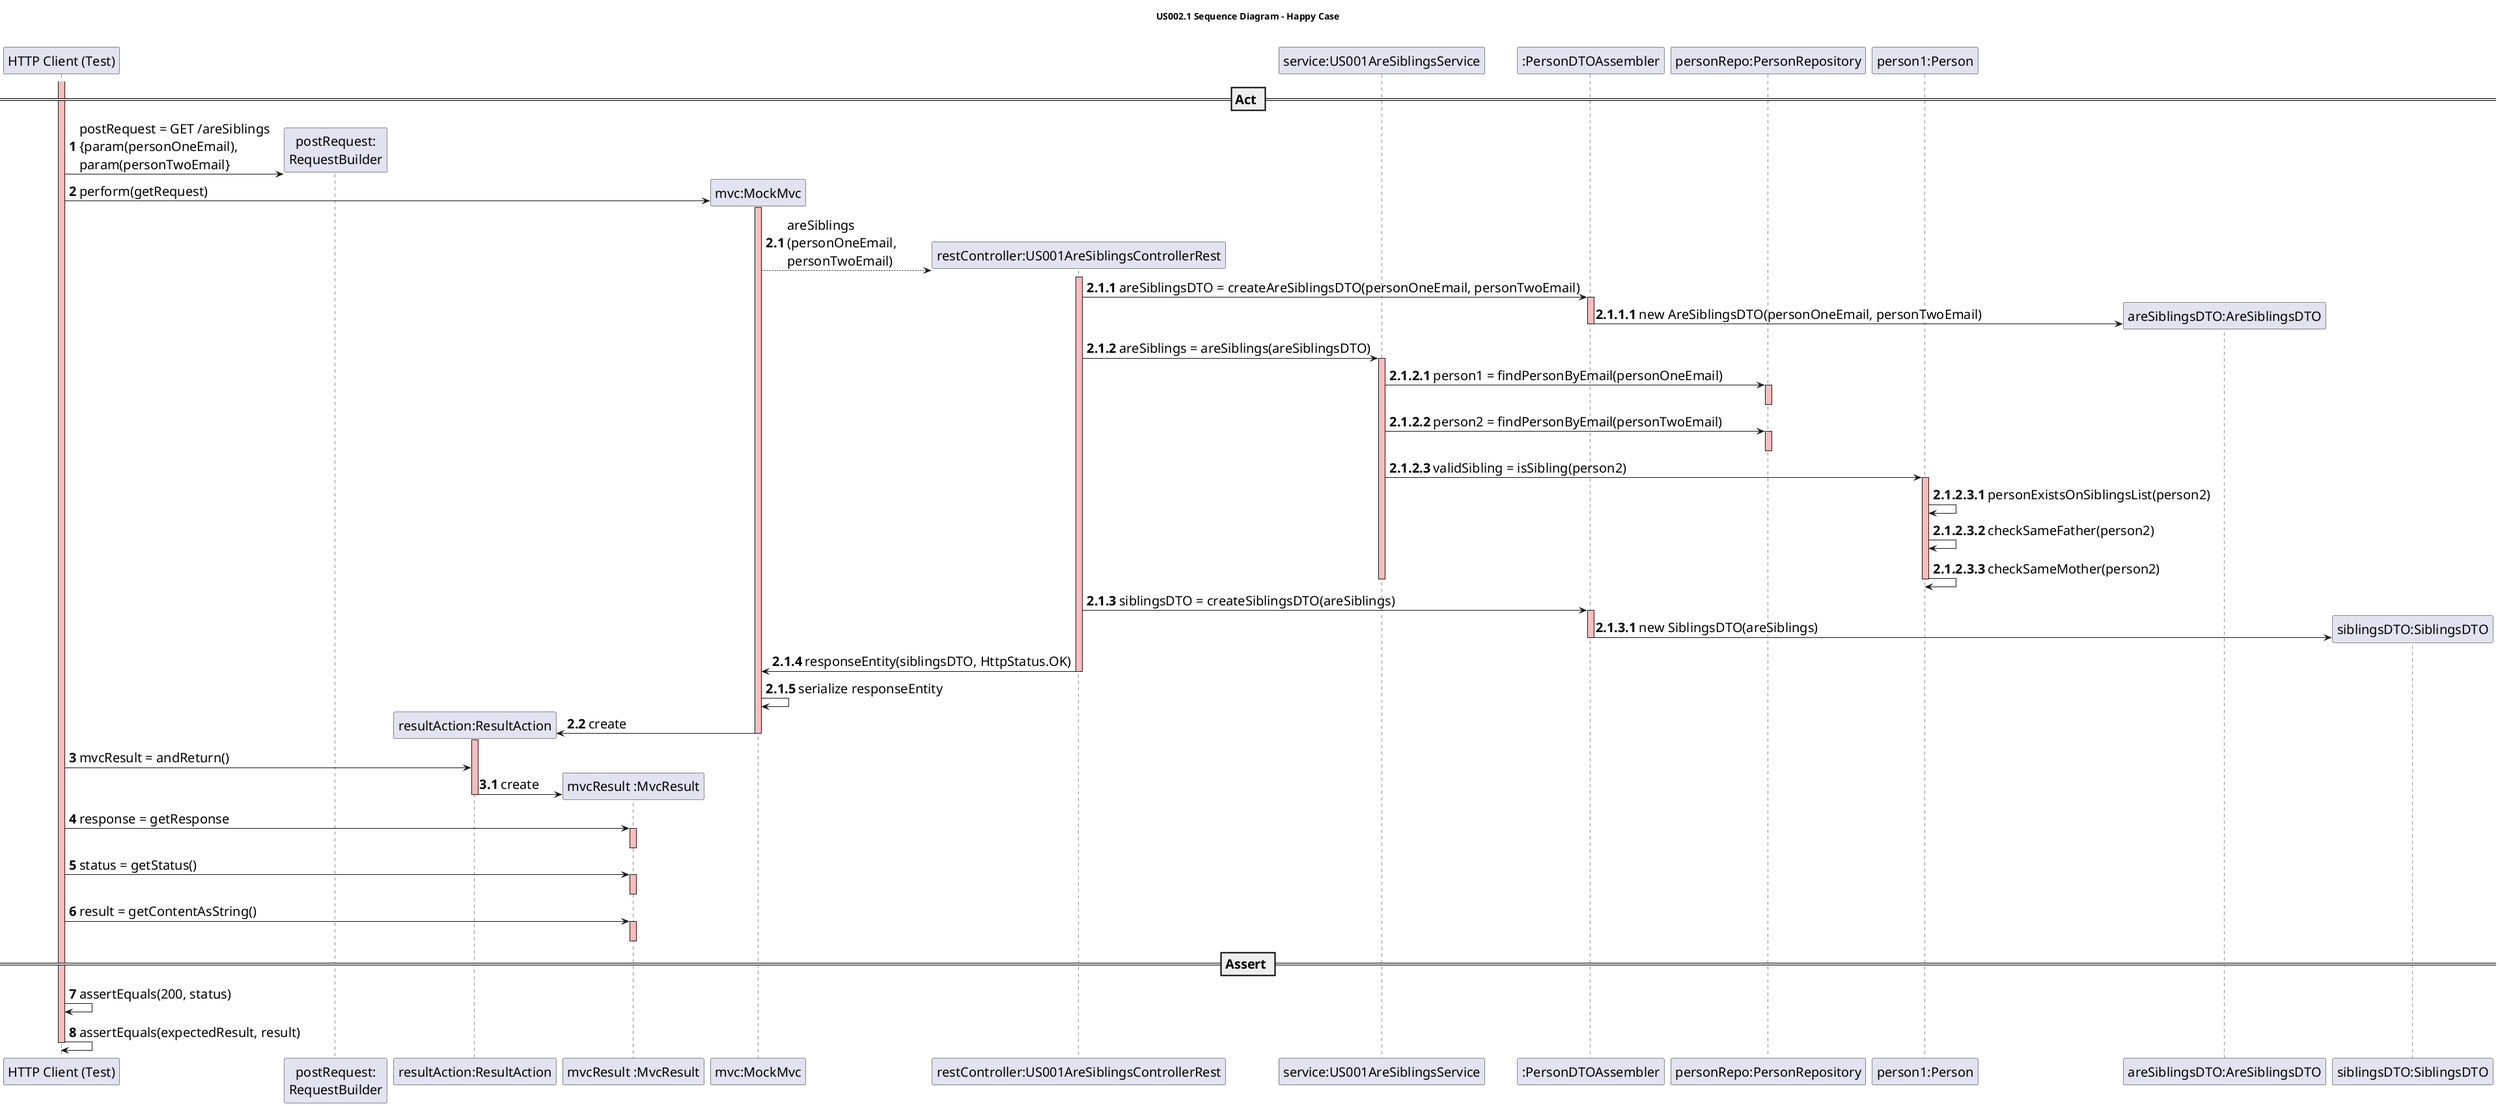 @startuml

skinparam DefaultFontSize 20

title US002.1 Sequence Diagram - Happy Case

participant "HTTP Client (Test)"
participant "postRequest:\nRequestBuilder"
participant "resultAction:ResultAction"
participant "mvcResult :MvcResult"
participant "mvc:MockMvc"
participant "restController:US001AreSiblingsControllerRest"
participant "service:US001AreSiblingsService"
participant ":PersonDTOAssembler"
participant "personRepo:PersonRepository"
participant "person1:Person"

autonumber
activate "HTTP Client (Test)" #FFBBBB

== Act ==

create "postRequest:\nRequestBuilder"
"HTTP Client (Test)" -> "postRequest:\nRequestBuilder" : postRequest = GET /areSiblings \n{param(personOneEmail), \nparam(personTwoEmail}
create "mvc:MockMvc"
"HTTP Client (Test)" -> "mvc:MockMvc" : perform(getRequest)
activate "mvc:MockMvc"  #FFBBBB

autonumber 2.1
create "restController:US001AreSiblingsControllerRest"
"mvc:MockMvc"-->"restController:US001AreSiblingsControllerRest" :areSiblings\n(personOneEmail, \npersonTwoEmail)

autonumber 2.1.1
activate "restController:US001AreSiblingsControllerRest" #FFBBBB
"restController:US001AreSiblingsControllerRest" -> ":PersonDTOAssembler": areSiblingsDTO = createAreSiblingsDTO(personOneEmail, personTwoEmail)

autonumber 2.1.1.1
create "areSiblingsDTO:AreSiblingsDTO"
activate ":PersonDTOAssembler" #FFBBBB
":PersonDTOAssembler" -> "areSiblingsDTO:AreSiblingsDTO":  new AreSiblingsDTO(personOneEmail, personTwoEmail)
deactivate ":PersonDTOAssembler"

autonumber 2.1.2
"restController:US001AreSiblingsControllerRest" -> "service:US001AreSiblingsService": areSiblings = areSiblings(areSiblingsDTO)
activate "service:US001AreSiblingsService" #FFBBBB

autonumber 2.1.2.1
"service:US001AreSiblingsService" -> "personRepo:PersonRepository" : person1 = findPersonByEmail(personOneEmail)
activate "personRepo:PersonRepository" #FFBBBB
deactivate "personRepo:PersonRepository"

"service:US001AreSiblingsService" -> "personRepo:PersonRepository" : person2 = findPersonByEmail(personTwoEmail)
activate "personRepo:PersonRepository" #FFBBBB
deactivate "personRepo:PersonRepository"

"service:US001AreSiblingsService" -> "person1:Person" : validSibling = isSibling(person2)
activate "person1:Person" #FFBBBB

autonumber 2.1.2.3.1
"person1:Person" -> "person1:Person" :  personExistsOnSiblingsList(person2)
"person1:Person" -> "person1:Person" :  checkSameFather(person2)
"person1:Person" -> "person1:Person" :  checkSameMother(person2)

deactivate "person1:Person"
deactivate "service:US001AreSiblingsService"

autonumber 2.1.3
"restController:US001AreSiblingsControllerRest" -> ":PersonDTOAssembler": siblingsDTO = createSiblingsDTO(areSiblings)
activate ":PersonDTOAssembler" #FFBBBB
create "siblingsDTO:SiblingsDTO"

autonumber 2.1.3.1
":PersonDTOAssembler" -> "siblingsDTO:SiblingsDTO": new SiblingsDTO(areSiblings)
deactivate ":PersonDTOAssembler"

autonumber 2.1.4
"restController:US001AreSiblingsControllerRest" -> "mvc:MockMvc": responseEntity(siblingsDTO, HttpStatus.OK)
deactivate "restController:US001AreSiblingsControllerRest"

"mvc:MockMvc" -> "mvc:MockMvc": serialize responseEntity

autonumber 2.2
create "resultAction:ResultAction"
"mvc:MockMvc" -> "resultAction:ResultAction" : create
activate "resultAction:ResultAction" #FFBBBB
deactivate "mvc:MockMvc"

autonumber 3

"HTTP Client (Test)" -> "resultAction:ResultAction" : mvcResult = andReturn()

create "mvcResult :MvcResult"
autonumber 3.1
"resultAction:ResultAction" -> "mvcResult :MvcResult" : create
deactivate "resultAction:ResultAction"

autonumber 4
"HTTP Client (Test)" -> "mvcResult :MvcResult" : response = getResponse
activate "mvcResult :MvcResult" #FFBBBB
deactivate "mvcResult :MvcResult"

"HTTP Client (Test)" -> "mvcResult :MvcResult" : status = getStatus()
activate "mvcResult :MvcResult" #FFBBBB
deactivate "mvcResult :MvcResult"

"HTTP Client (Test)" -> "mvcResult :MvcResult" : result = getContentAsString()
activate "mvcResult :MvcResult" #FFBBBB
deactivate "mvcResult :MvcResult"

== Assert ==
"HTTP Client (Test)" -> "HTTP Client (Test)" : assertEquals(200, status)
"HTTP Client (Test)" -> "HTTP Client (Test)" : assertEquals(expectedResult, result)
deactivate "HTTP Client (Test)"

@enduml

